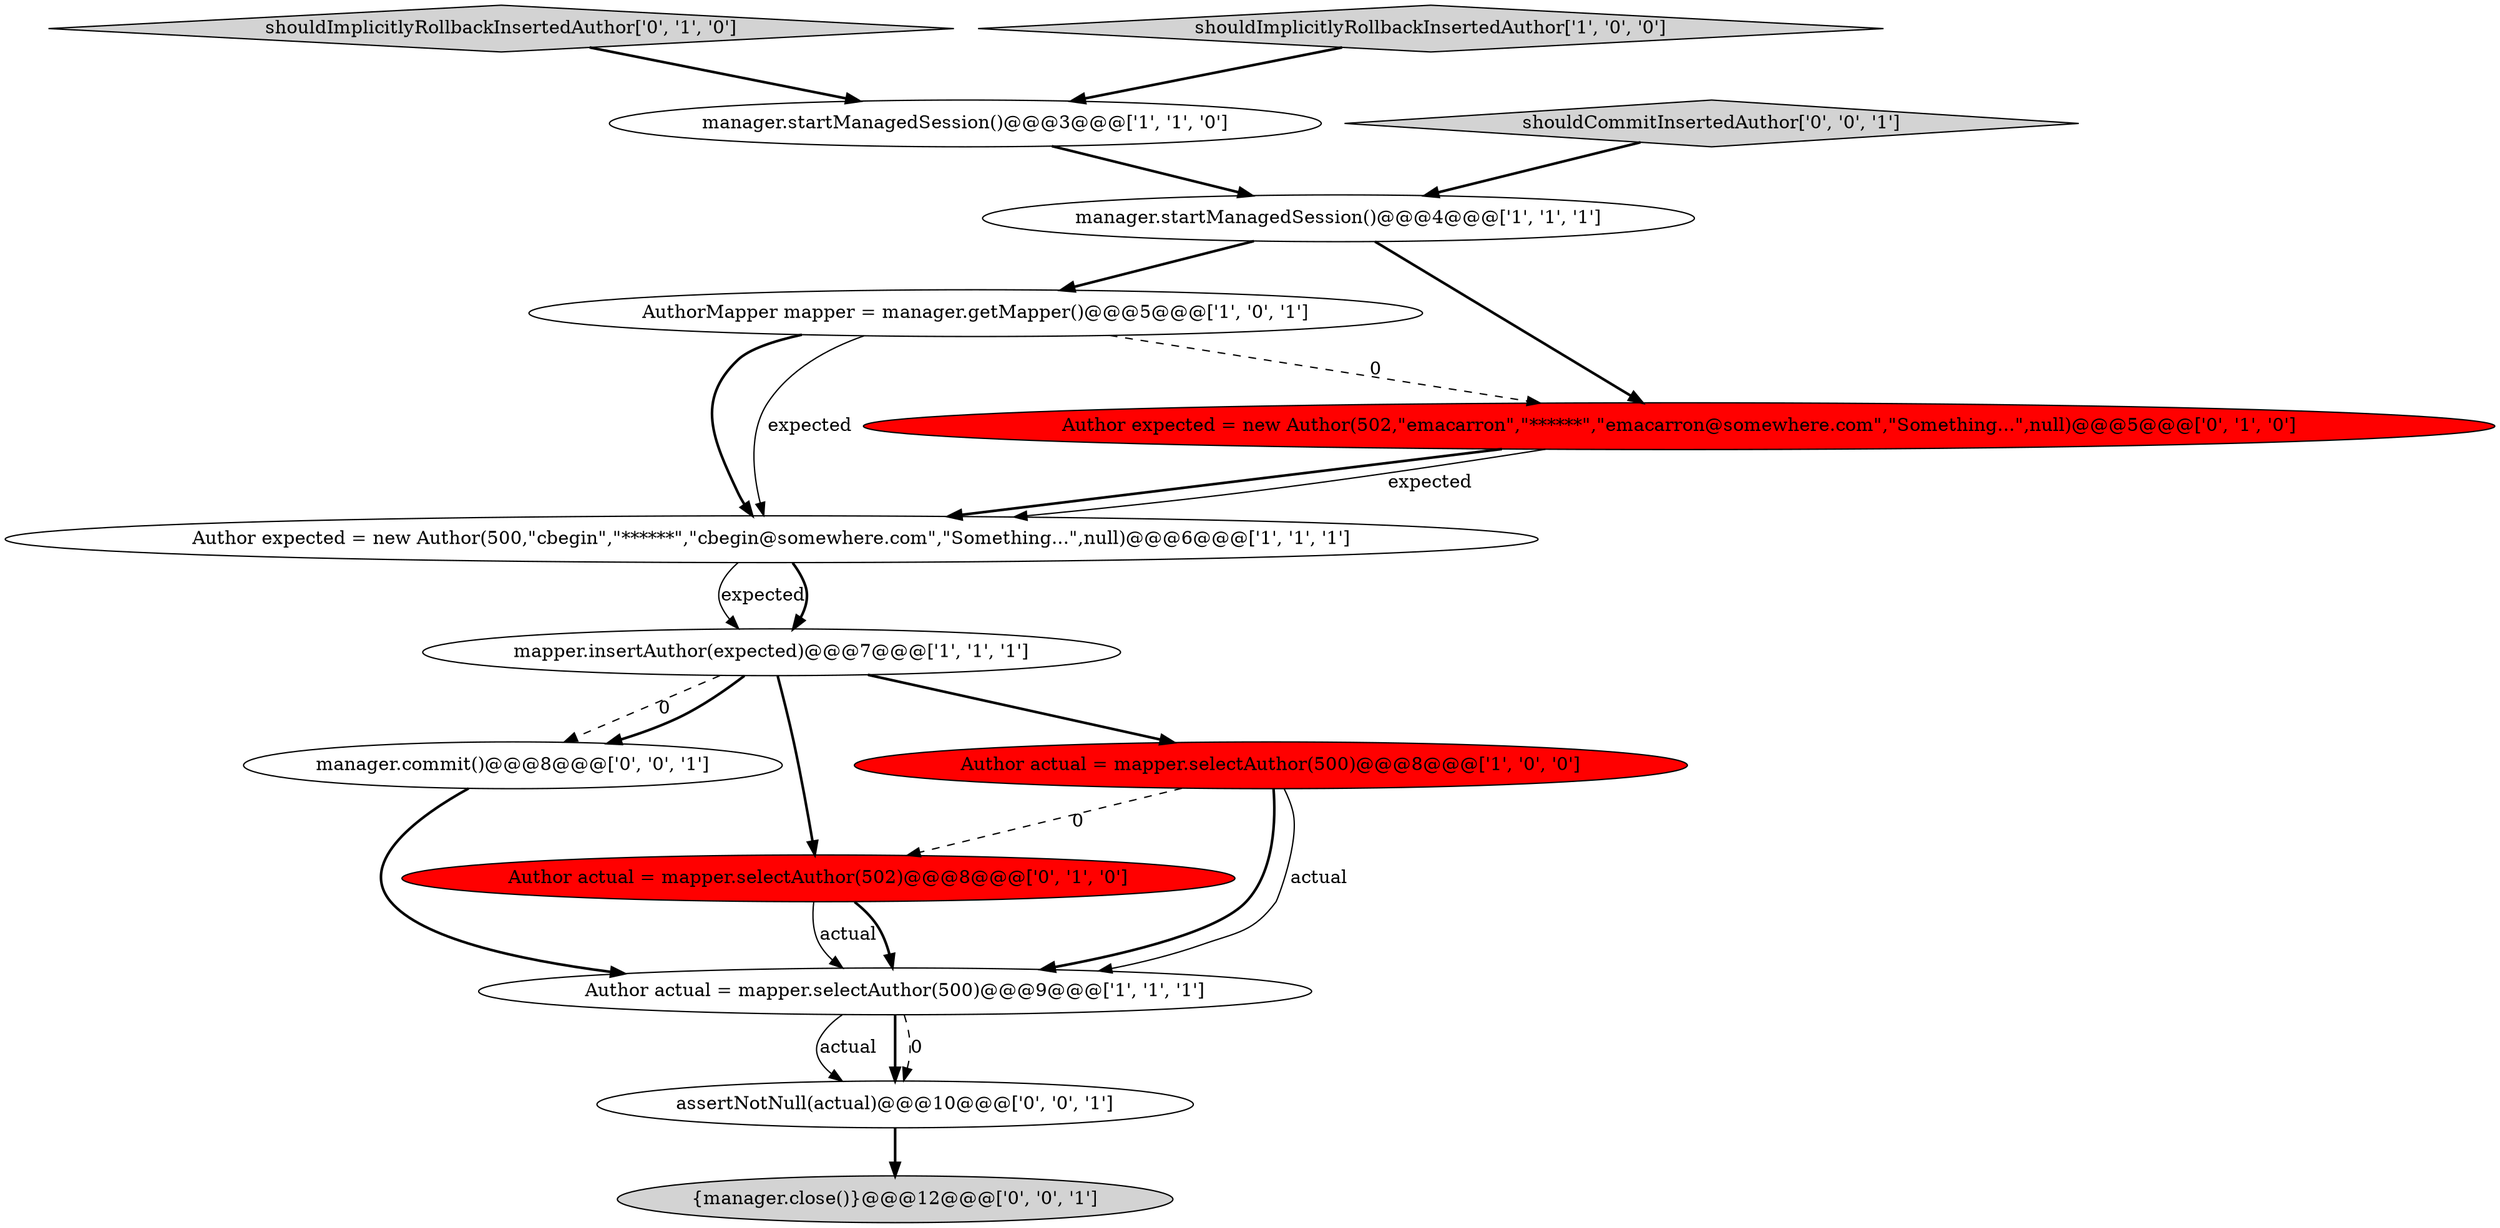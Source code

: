 digraph {
0 [style = filled, label = "Author expected = new Author(500,\"cbegin\",\"******\",\"cbegin@somewhere.com\",\"Something...\",null)@@@6@@@['1', '1', '1']", fillcolor = white, shape = ellipse image = "AAA0AAABBB1BBB"];
14 [style = filled, label = "assertNotNull(actual)@@@10@@@['0', '0', '1']", fillcolor = white, shape = ellipse image = "AAA0AAABBB3BBB"];
4 [style = filled, label = "Author actual = mapper.selectAuthor(500)@@@9@@@['1', '1', '1']", fillcolor = white, shape = ellipse image = "AAA0AAABBB1BBB"];
12 [style = filled, label = "{manager.close()}@@@12@@@['0', '0', '1']", fillcolor = lightgray, shape = ellipse image = "AAA0AAABBB3BBB"];
11 [style = filled, label = "manager.commit()@@@8@@@['0', '0', '1']", fillcolor = white, shape = ellipse image = "AAA0AAABBB3BBB"];
3 [style = filled, label = "AuthorMapper mapper = manager.getMapper()@@@5@@@['1', '0', '1']", fillcolor = white, shape = ellipse image = "AAA0AAABBB1BBB"];
8 [style = filled, label = "shouldImplicitlyRollbackInsertedAuthor['0', '1', '0']", fillcolor = lightgray, shape = diamond image = "AAA0AAABBB2BBB"];
1 [style = filled, label = "shouldImplicitlyRollbackInsertedAuthor['1', '0', '0']", fillcolor = lightgray, shape = diamond image = "AAA0AAABBB1BBB"];
5 [style = filled, label = "mapper.insertAuthor(expected)@@@7@@@['1', '1', '1']", fillcolor = white, shape = ellipse image = "AAA0AAABBB1BBB"];
2 [style = filled, label = "manager.startManagedSession()@@@3@@@['1', '1', '0']", fillcolor = white, shape = ellipse image = "AAA0AAABBB1BBB"];
13 [style = filled, label = "shouldCommitInsertedAuthor['0', '0', '1']", fillcolor = lightgray, shape = diamond image = "AAA0AAABBB3BBB"];
10 [style = filled, label = "Author actual = mapper.selectAuthor(502)@@@8@@@['0', '1', '0']", fillcolor = red, shape = ellipse image = "AAA1AAABBB2BBB"];
6 [style = filled, label = "manager.startManagedSession()@@@4@@@['1', '1', '1']", fillcolor = white, shape = ellipse image = "AAA0AAABBB1BBB"];
9 [style = filled, label = "Author expected = new Author(502,\"emacarron\",\"******\",\"emacarron@somewhere.com\",\"Something...\",null)@@@5@@@['0', '1', '0']", fillcolor = red, shape = ellipse image = "AAA1AAABBB2BBB"];
7 [style = filled, label = "Author actual = mapper.selectAuthor(500)@@@8@@@['1', '0', '0']", fillcolor = red, shape = ellipse image = "AAA1AAABBB1BBB"];
4->14 [style = solid, label="actual"];
6->3 [style = bold, label=""];
5->10 [style = bold, label=""];
4->14 [style = bold, label=""];
9->0 [style = bold, label=""];
2->6 [style = bold, label=""];
11->4 [style = bold, label=""];
7->4 [style = bold, label=""];
10->4 [style = solid, label="actual"];
3->0 [style = bold, label=""];
3->0 [style = solid, label="expected"];
9->0 [style = solid, label="expected"];
8->2 [style = bold, label=""];
3->9 [style = dashed, label="0"];
5->11 [style = dashed, label="0"];
7->4 [style = solid, label="actual"];
14->12 [style = bold, label=""];
10->4 [style = bold, label=""];
5->7 [style = bold, label=""];
7->10 [style = dashed, label="0"];
4->14 [style = dashed, label="0"];
1->2 [style = bold, label=""];
5->11 [style = bold, label=""];
0->5 [style = solid, label="expected"];
13->6 [style = bold, label=""];
6->9 [style = bold, label=""];
0->5 [style = bold, label=""];
}
